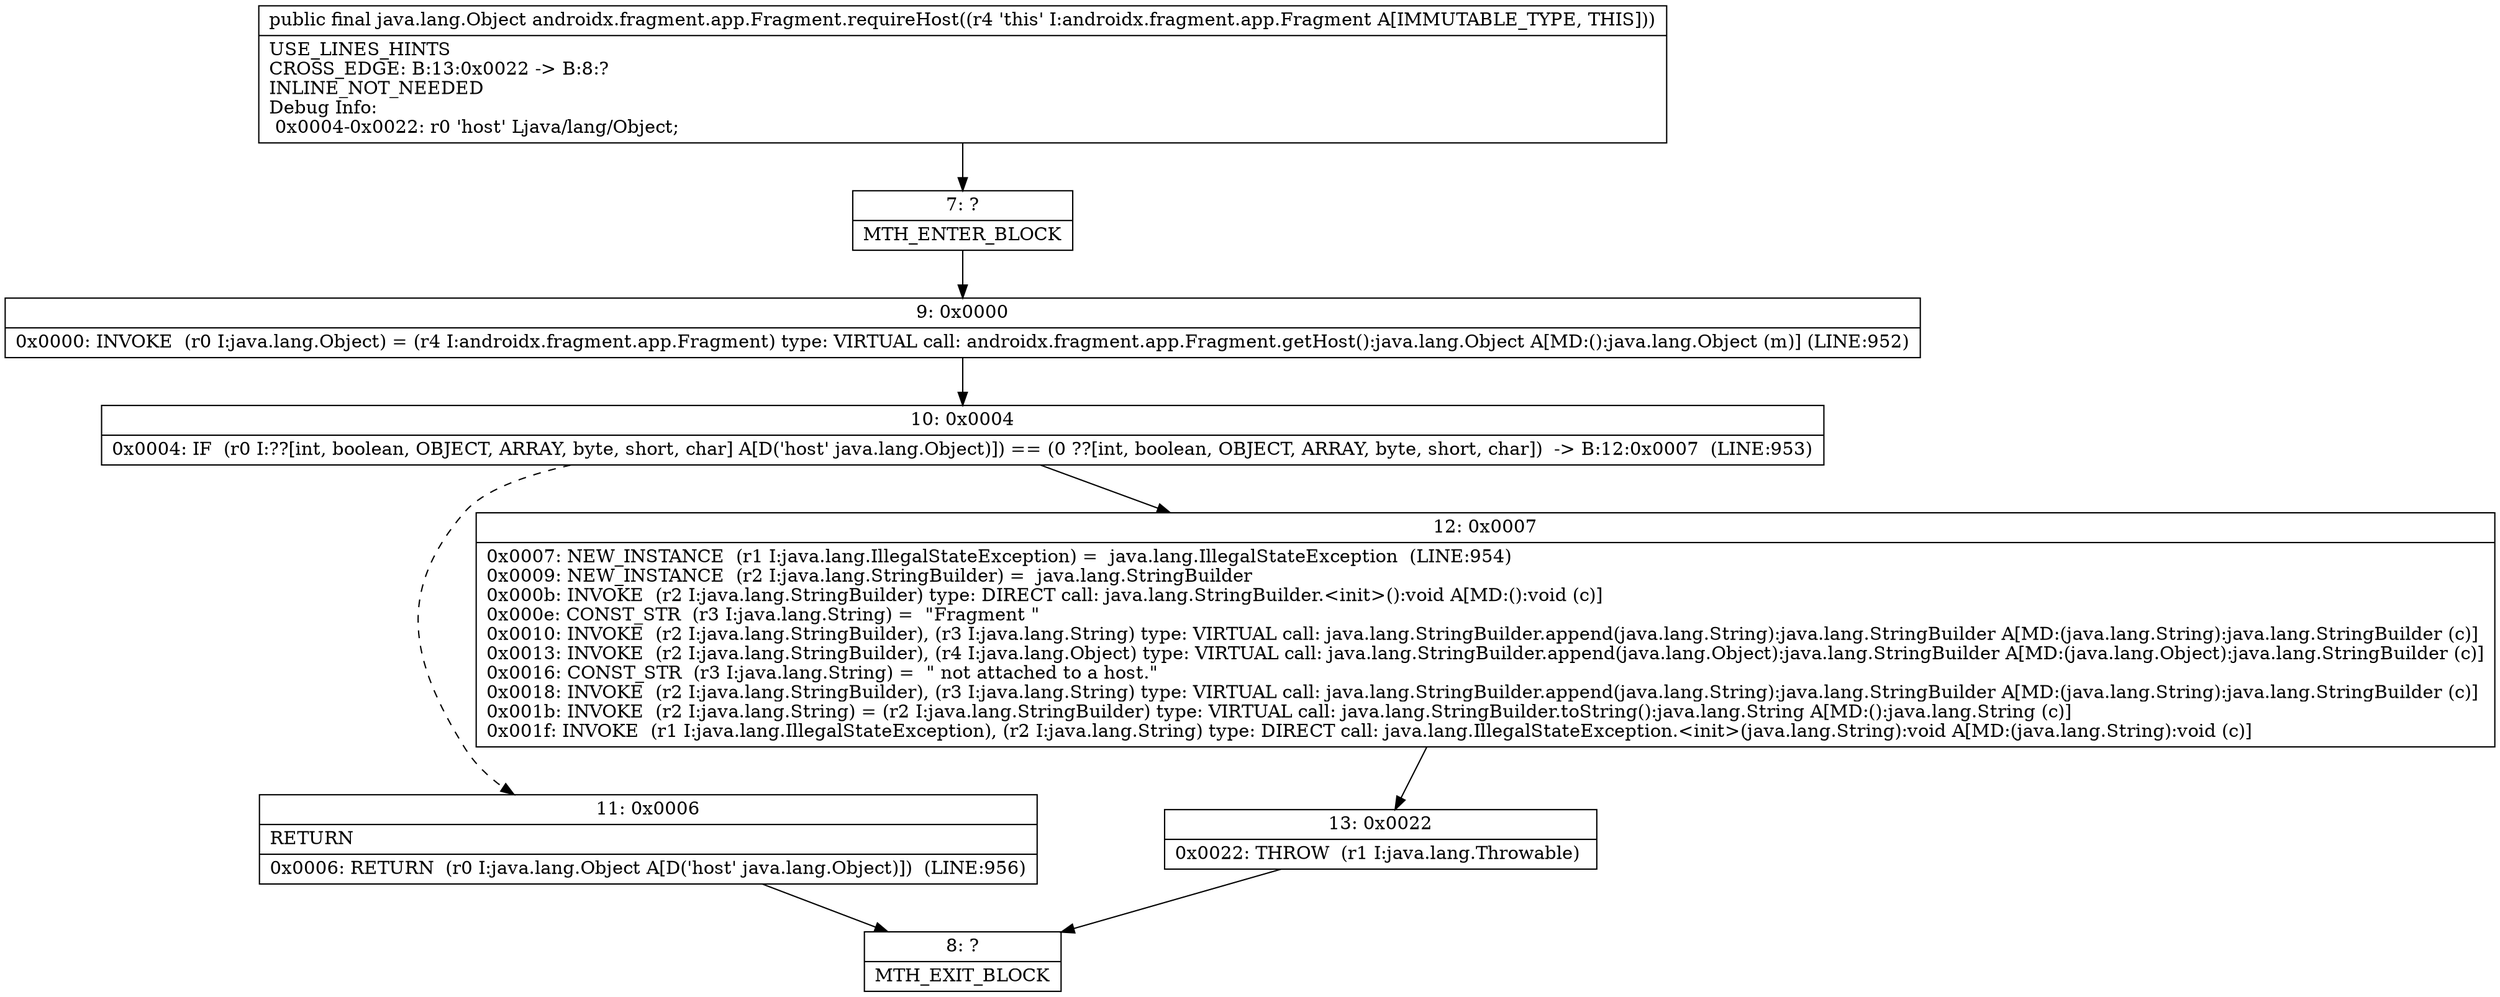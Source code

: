 digraph "CFG forandroidx.fragment.app.Fragment.requireHost()Ljava\/lang\/Object;" {
Node_7 [shape=record,label="{7\:\ ?|MTH_ENTER_BLOCK\l}"];
Node_9 [shape=record,label="{9\:\ 0x0000|0x0000: INVOKE  (r0 I:java.lang.Object) = (r4 I:androidx.fragment.app.Fragment) type: VIRTUAL call: androidx.fragment.app.Fragment.getHost():java.lang.Object A[MD:():java.lang.Object (m)] (LINE:952)\l}"];
Node_10 [shape=record,label="{10\:\ 0x0004|0x0004: IF  (r0 I:??[int, boolean, OBJECT, ARRAY, byte, short, char] A[D('host' java.lang.Object)]) == (0 ??[int, boolean, OBJECT, ARRAY, byte, short, char])  \-\> B:12:0x0007  (LINE:953)\l}"];
Node_11 [shape=record,label="{11\:\ 0x0006|RETURN\l|0x0006: RETURN  (r0 I:java.lang.Object A[D('host' java.lang.Object)])  (LINE:956)\l}"];
Node_8 [shape=record,label="{8\:\ ?|MTH_EXIT_BLOCK\l}"];
Node_12 [shape=record,label="{12\:\ 0x0007|0x0007: NEW_INSTANCE  (r1 I:java.lang.IllegalStateException) =  java.lang.IllegalStateException  (LINE:954)\l0x0009: NEW_INSTANCE  (r2 I:java.lang.StringBuilder) =  java.lang.StringBuilder \l0x000b: INVOKE  (r2 I:java.lang.StringBuilder) type: DIRECT call: java.lang.StringBuilder.\<init\>():void A[MD:():void (c)]\l0x000e: CONST_STR  (r3 I:java.lang.String) =  \"Fragment \" \l0x0010: INVOKE  (r2 I:java.lang.StringBuilder), (r3 I:java.lang.String) type: VIRTUAL call: java.lang.StringBuilder.append(java.lang.String):java.lang.StringBuilder A[MD:(java.lang.String):java.lang.StringBuilder (c)]\l0x0013: INVOKE  (r2 I:java.lang.StringBuilder), (r4 I:java.lang.Object) type: VIRTUAL call: java.lang.StringBuilder.append(java.lang.Object):java.lang.StringBuilder A[MD:(java.lang.Object):java.lang.StringBuilder (c)]\l0x0016: CONST_STR  (r3 I:java.lang.String) =  \" not attached to a host.\" \l0x0018: INVOKE  (r2 I:java.lang.StringBuilder), (r3 I:java.lang.String) type: VIRTUAL call: java.lang.StringBuilder.append(java.lang.String):java.lang.StringBuilder A[MD:(java.lang.String):java.lang.StringBuilder (c)]\l0x001b: INVOKE  (r2 I:java.lang.String) = (r2 I:java.lang.StringBuilder) type: VIRTUAL call: java.lang.StringBuilder.toString():java.lang.String A[MD:():java.lang.String (c)]\l0x001f: INVOKE  (r1 I:java.lang.IllegalStateException), (r2 I:java.lang.String) type: DIRECT call: java.lang.IllegalStateException.\<init\>(java.lang.String):void A[MD:(java.lang.String):void (c)]\l}"];
Node_13 [shape=record,label="{13\:\ 0x0022|0x0022: THROW  (r1 I:java.lang.Throwable) \l}"];
MethodNode[shape=record,label="{public final java.lang.Object androidx.fragment.app.Fragment.requireHost((r4 'this' I:androidx.fragment.app.Fragment A[IMMUTABLE_TYPE, THIS]))  | USE_LINES_HINTS\lCROSS_EDGE: B:13:0x0022 \-\> B:8:?\lINLINE_NOT_NEEDED\lDebug Info:\l  0x0004\-0x0022: r0 'host' Ljava\/lang\/Object;\l}"];
MethodNode -> Node_7;Node_7 -> Node_9;
Node_9 -> Node_10;
Node_10 -> Node_11[style=dashed];
Node_10 -> Node_12;
Node_11 -> Node_8;
Node_12 -> Node_13;
Node_13 -> Node_8;
}

